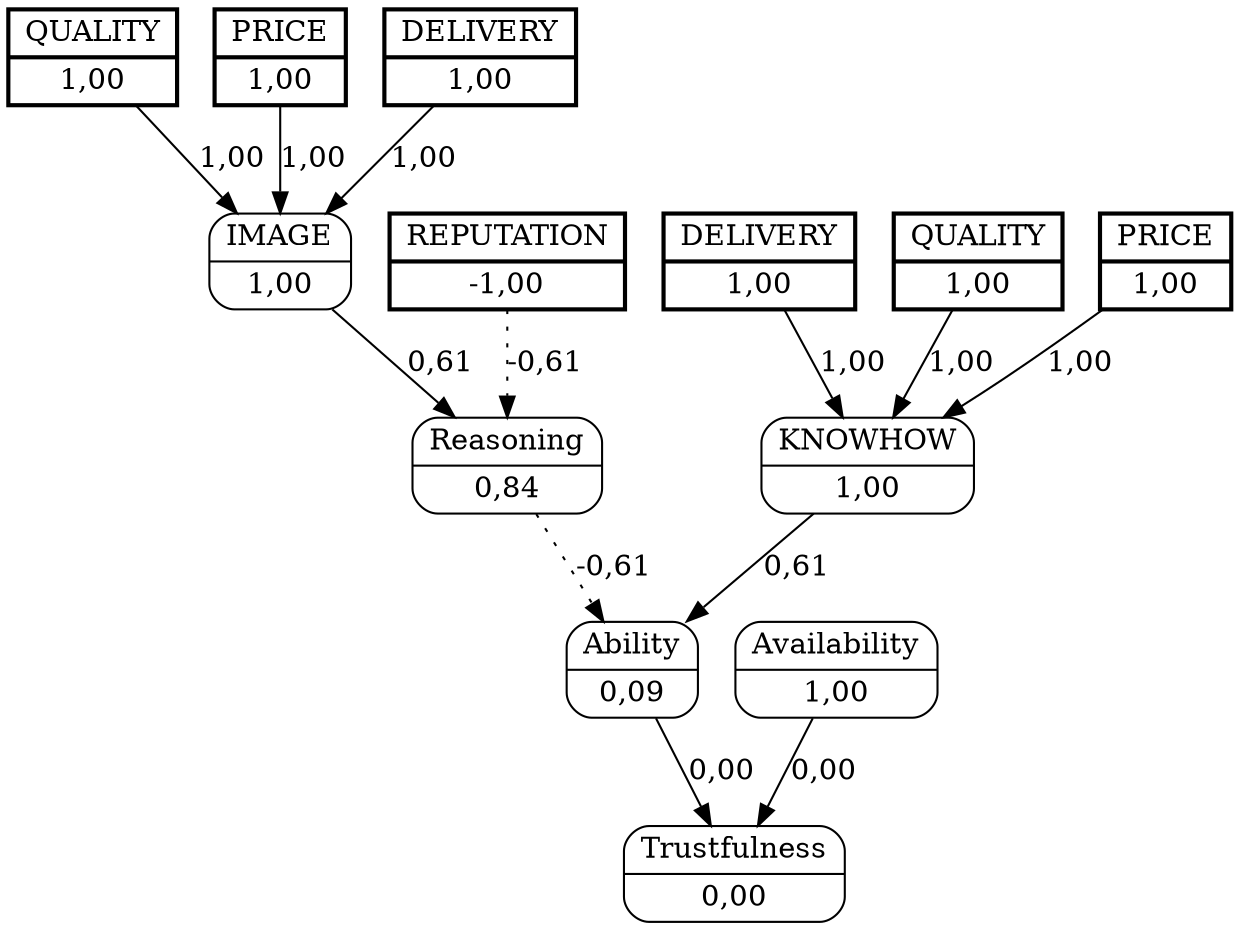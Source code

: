 digraph FCM_net{
	node [shape=record, style=rounded]
	7 [label="{QUALITY | 1,00}", style=bold, penwidth=2, peripheries=2];
	8 [label="{PRICE | 1,00}", style=bold, penwidth=2, peripheries=2];
	9 [label="{DELIVERY | 1,00}", style=bold, penwidth=2, peripheries=2];
	1 [label="{REPUTATION | -1,00}", style=bold, penwidth=2, peripheries=2];
	10 [label="{QUALITY | 1,00}", style=bold, penwidth=2, peripheries=2];
	11 [label="{PRICE | 1,00}", style=bold, penwidth=2, peripheries=2];
	12 [label="{DELIVERY | 1,00}", style=bold, penwidth=2, peripheries=2];
	0 [label="{IMAGE | 1,00}"];
	2 [label="{KNOWHOW | 1,00}"];
	3 [label="{Reasoning | 0,84}"];
	4 [label="{Ability | 0,09}"];
	5 [label="{Availability | 1,00}"];
	6 [label="{Trustfulness | 0,00}"];
	7 [label="{QUALITY | 1,00}"];
	9 [label="{DELIVERY | 1,00}"];
	10 [label="{QUALITY | 1,00}"];
	0 -> 3 [label = "0,61"];
	1 -> 3 [label = "-0,61", style=dotted];
	3 -> 4 [label = "-0,61", style=dotted];
	2 -> 4 [label = "0,61"];
	4 -> 6 [label = "0,00"];
	5 -> 6 [label = "0,00"];
	7 -> 0 [label = "1,00"];
	8 -> 0 [label = "1,00"];
	9 -> 0 [label = "1,00"];
	10 -> 2 [label = "1,00"];
	11 -> 2 [label = "1,00"];
	12 -> 2 [label = "1,00"];
}